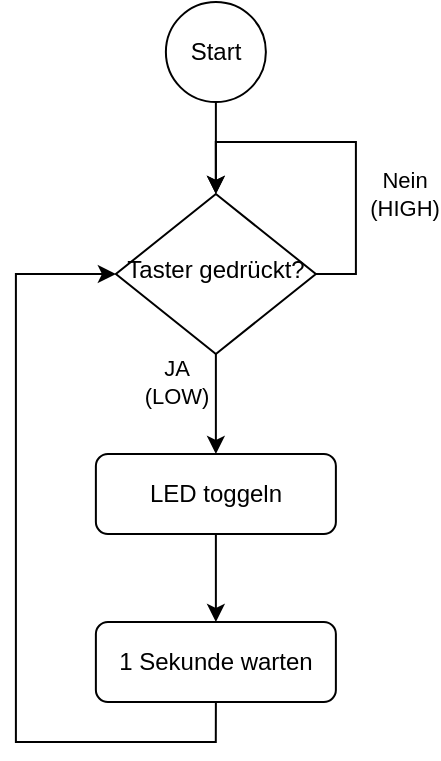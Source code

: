 <mxfile version="24.8.6">
  <diagram id="C5RBs43oDa-KdzZeNtuy" name="Page-1">
    <mxGraphModel dx="1687" dy="2188" grid="1" gridSize="10" guides="1" tooltips="1" connect="1" arrows="1" fold="1" page="1" pageScale="1" pageWidth="827" pageHeight="1169" math="0" shadow="0">
      <root>
        <mxCell id="WIyWlLk6GJQsqaUBKTNV-0" />
        <mxCell id="WIyWlLk6GJQsqaUBKTNV-1" parent="WIyWlLk6GJQsqaUBKTNV-0" />
        <mxCell id="1D_bEhsj5OnLIeOwqoj_-2" style="edgeStyle=orthogonalEdgeStyle;rounded=0;orthogonalLoop=1;jettySize=auto;html=1;exitX=1;exitY=0.5;exitDx=0;exitDy=0;entryX=0.5;entryY=0;entryDx=0;entryDy=0;" parent="WIyWlLk6GJQsqaUBKTNV-1" source="WIyWlLk6GJQsqaUBKTNV-6" edge="1" target="WIyWlLk6GJQsqaUBKTNV-6">
          <mxGeometry relative="1" as="geometry">
            <mxPoint x="499.94" y="-960" as="targetPoint" />
            <mxPoint x="474.94" y="-950" as="sourcePoint" />
            <Array as="points">
              <mxPoint x="469.94" y="-964" />
              <mxPoint x="469.94" y="-1030" />
              <mxPoint x="399.94" y="-1030" />
            </Array>
          </mxGeometry>
        </mxCell>
        <mxCell id="1D_bEhsj5OnLIeOwqoj_-10" value="&lt;div&gt;Nein&lt;/div&gt;&lt;div&gt;(HIGH)&lt;br&gt;&lt;/div&gt;" style="edgeLabel;html=1;align=center;verticalAlign=middle;resizable=0;points=[];" parent="1D_bEhsj5OnLIeOwqoj_-2" vertex="1" connectable="0">
          <mxGeometry x="-0.821" y="-8" relative="1" as="geometry">
            <mxPoint x="27" y="-48" as="offset" />
          </mxGeometry>
        </mxCell>
        <mxCell id="JPkqglJ5JUpGUk-TDDTW-1" style="edgeStyle=orthogonalEdgeStyle;rounded=0;orthogonalLoop=1;jettySize=auto;html=1;exitX=0.5;exitY=1;exitDx=0;exitDy=0;entryX=0.5;entryY=0;entryDx=0;entryDy=0;" edge="1" parent="WIyWlLk6GJQsqaUBKTNV-1" source="WIyWlLk6GJQsqaUBKTNV-6" target="WIyWlLk6GJQsqaUBKTNV-12">
          <mxGeometry relative="1" as="geometry" />
        </mxCell>
        <mxCell id="JPkqglJ5JUpGUk-TDDTW-2" value="&lt;div&gt;JA&lt;/div&gt;&lt;div&gt;(LOW)&lt;/div&gt;" style="edgeLabel;html=1;align=center;verticalAlign=middle;resizable=0;points=[];" vertex="1" connectable="0" parent="JPkqglJ5JUpGUk-TDDTW-1">
          <mxGeometry x="-0.592" relative="1" as="geometry">
            <mxPoint x="-20" y="4" as="offset" />
          </mxGeometry>
        </mxCell>
        <mxCell id="WIyWlLk6GJQsqaUBKTNV-6" value="Taster gedrückt?" style="rhombus;whiteSpace=wrap;html=1;shadow=0;fontFamily=Helvetica;fontSize=12;align=center;strokeWidth=1;spacing=6;spacingTop=-4;" parent="WIyWlLk6GJQsqaUBKTNV-1" vertex="1">
          <mxGeometry x="349.94" y="-1004" width="100" height="80" as="geometry" />
        </mxCell>
        <mxCell id="1D_bEhsj5OnLIeOwqoj_-5" style="edgeStyle=orthogonalEdgeStyle;rounded=0;orthogonalLoop=1;jettySize=auto;html=1;exitX=0.5;exitY=1;exitDx=0;exitDy=0;entryX=0.5;entryY=0;entryDx=0;entryDy=0;" parent="WIyWlLk6GJQsqaUBKTNV-1" source="WIyWlLk6GJQsqaUBKTNV-12" target="JPkqglJ5JUpGUk-TDDTW-3" edge="1">
          <mxGeometry relative="1" as="geometry">
            <mxPoint x="399.94" y="-784" as="targetPoint" />
          </mxGeometry>
        </mxCell>
        <mxCell id="WIyWlLk6GJQsqaUBKTNV-12" value="LED toggeln" style="rounded=1;whiteSpace=wrap;html=1;fontSize=12;glass=0;strokeWidth=1;shadow=0;" parent="WIyWlLk6GJQsqaUBKTNV-1" vertex="1">
          <mxGeometry x="339.94" y="-874" width="120" height="40" as="geometry" />
        </mxCell>
        <mxCell id="1D_bEhsj5OnLIeOwqoj_-1" style="edgeStyle=orthogonalEdgeStyle;rounded=0;orthogonalLoop=1;jettySize=auto;html=1;exitX=0.5;exitY=1;exitDx=0;exitDy=0;entryX=0.5;entryY=0;entryDx=0;entryDy=0;" parent="WIyWlLk6GJQsqaUBKTNV-1" source="1D_bEhsj5OnLIeOwqoj_-0" target="WIyWlLk6GJQsqaUBKTNV-6" edge="1">
          <mxGeometry relative="1" as="geometry">
            <mxPoint x="399.94" y="-1094" as="targetPoint" />
          </mxGeometry>
        </mxCell>
        <mxCell id="1D_bEhsj5OnLIeOwqoj_-0" value="&lt;div&gt;Start&lt;/div&gt;" style="ellipse;whiteSpace=wrap;html=1;" parent="WIyWlLk6GJQsqaUBKTNV-1" vertex="1">
          <mxGeometry x="374.94" y="-1100" width="50" height="50" as="geometry" />
        </mxCell>
        <mxCell id="JPkqglJ5JUpGUk-TDDTW-5" style="edgeStyle=orthogonalEdgeStyle;rounded=0;orthogonalLoop=1;jettySize=auto;html=1;exitX=0.5;exitY=1;exitDx=0;exitDy=0;entryX=0;entryY=0.5;entryDx=0;entryDy=0;" edge="1" parent="WIyWlLk6GJQsqaUBKTNV-1" source="JPkqglJ5JUpGUk-TDDTW-3" target="WIyWlLk6GJQsqaUBKTNV-6">
          <mxGeometry relative="1" as="geometry">
            <Array as="points">
              <mxPoint x="399.94" y="-730" />
              <mxPoint x="299.94" y="-730" />
              <mxPoint x="299.94" y="-964" />
            </Array>
          </mxGeometry>
        </mxCell>
        <mxCell id="JPkqglJ5JUpGUk-TDDTW-3" value="1 Sekunde warten" style="rounded=1;whiteSpace=wrap;html=1;fontSize=12;glass=0;strokeWidth=1;shadow=0;" vertex="1" parent="WIyWlLk6GJQsqaUBKTNV-1">
          <mxGeometry x="339.94" y="-790" width="120" height="40" as="geometry" />
        </mxCell>
      </root>
    </mxGraphModel>
  </diagram>
</mxfile>
